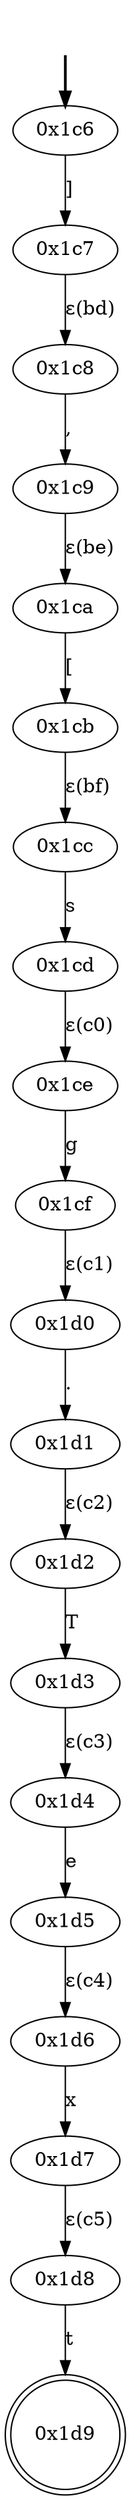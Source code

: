 digraph {
	fake [style=invisible]
	"0x1c6" [root=true]
	"0x1c7"
	"0x1c8"
	"0x1c9"
	"0x1ca"
	"0x1cb"
	"0x1cc"
	"0x1cd"
	"0x1ce"
	"0x1cf"
	"0x1d0"
	"0x1d1"
	"0x1d2"
	"0x1d3"
	"0x1d4"
	"0x1d5"
	"0x1d6"
	"0x1d7"
	"0x1d8"
	"0x1d9" [shape=doublecircle]
	fake -> "0x1c6" [style=bold]
	"0x1c6" -> "0x1c7" [label="]"]
	"0x1c8" -> "0x1c9" [label=","]
	"0x1c7" -> "0x1c8" [label="ε(bd)"]
	"0x1ca" -> "0x1cb" [label="["]
	"0x1c9" -> "0x1ca" [label="ε(be)"]
	"0x1cc" -> "0x1cd" [label=s]
	"0x1cb" -> "0x1cc" [label="ε(bf)"]
	"0x1ce" -> "0x1cf" [label=g]
	"0x1cd" -> "0x1ce" [label="ε(c0)"]
	"0x1d0" -> "0x1d1" [label="."]
	"0x1cf" -> "0x1d0" [label="ε(c1)"]
	"0x1d2" -> "0x1d3" [label=T]
	"0x1d1" -> "0x1d2" [label="ε(c2)"]
	"0x1d4" -> "0x1d5" [label=e]
	"0x1d3" -> "0x1d4" [label="ε(c3)"]
	"0x1d6" -> "0x1d7" [label=x]
	"0x1d5" -> "0x1d6" [label="ε(c4)"]
	"0x1d8" -> "0x1d9" [label=t]
	"0x1d7" -> "0x1d8" [label="ε(c5)"]
}

